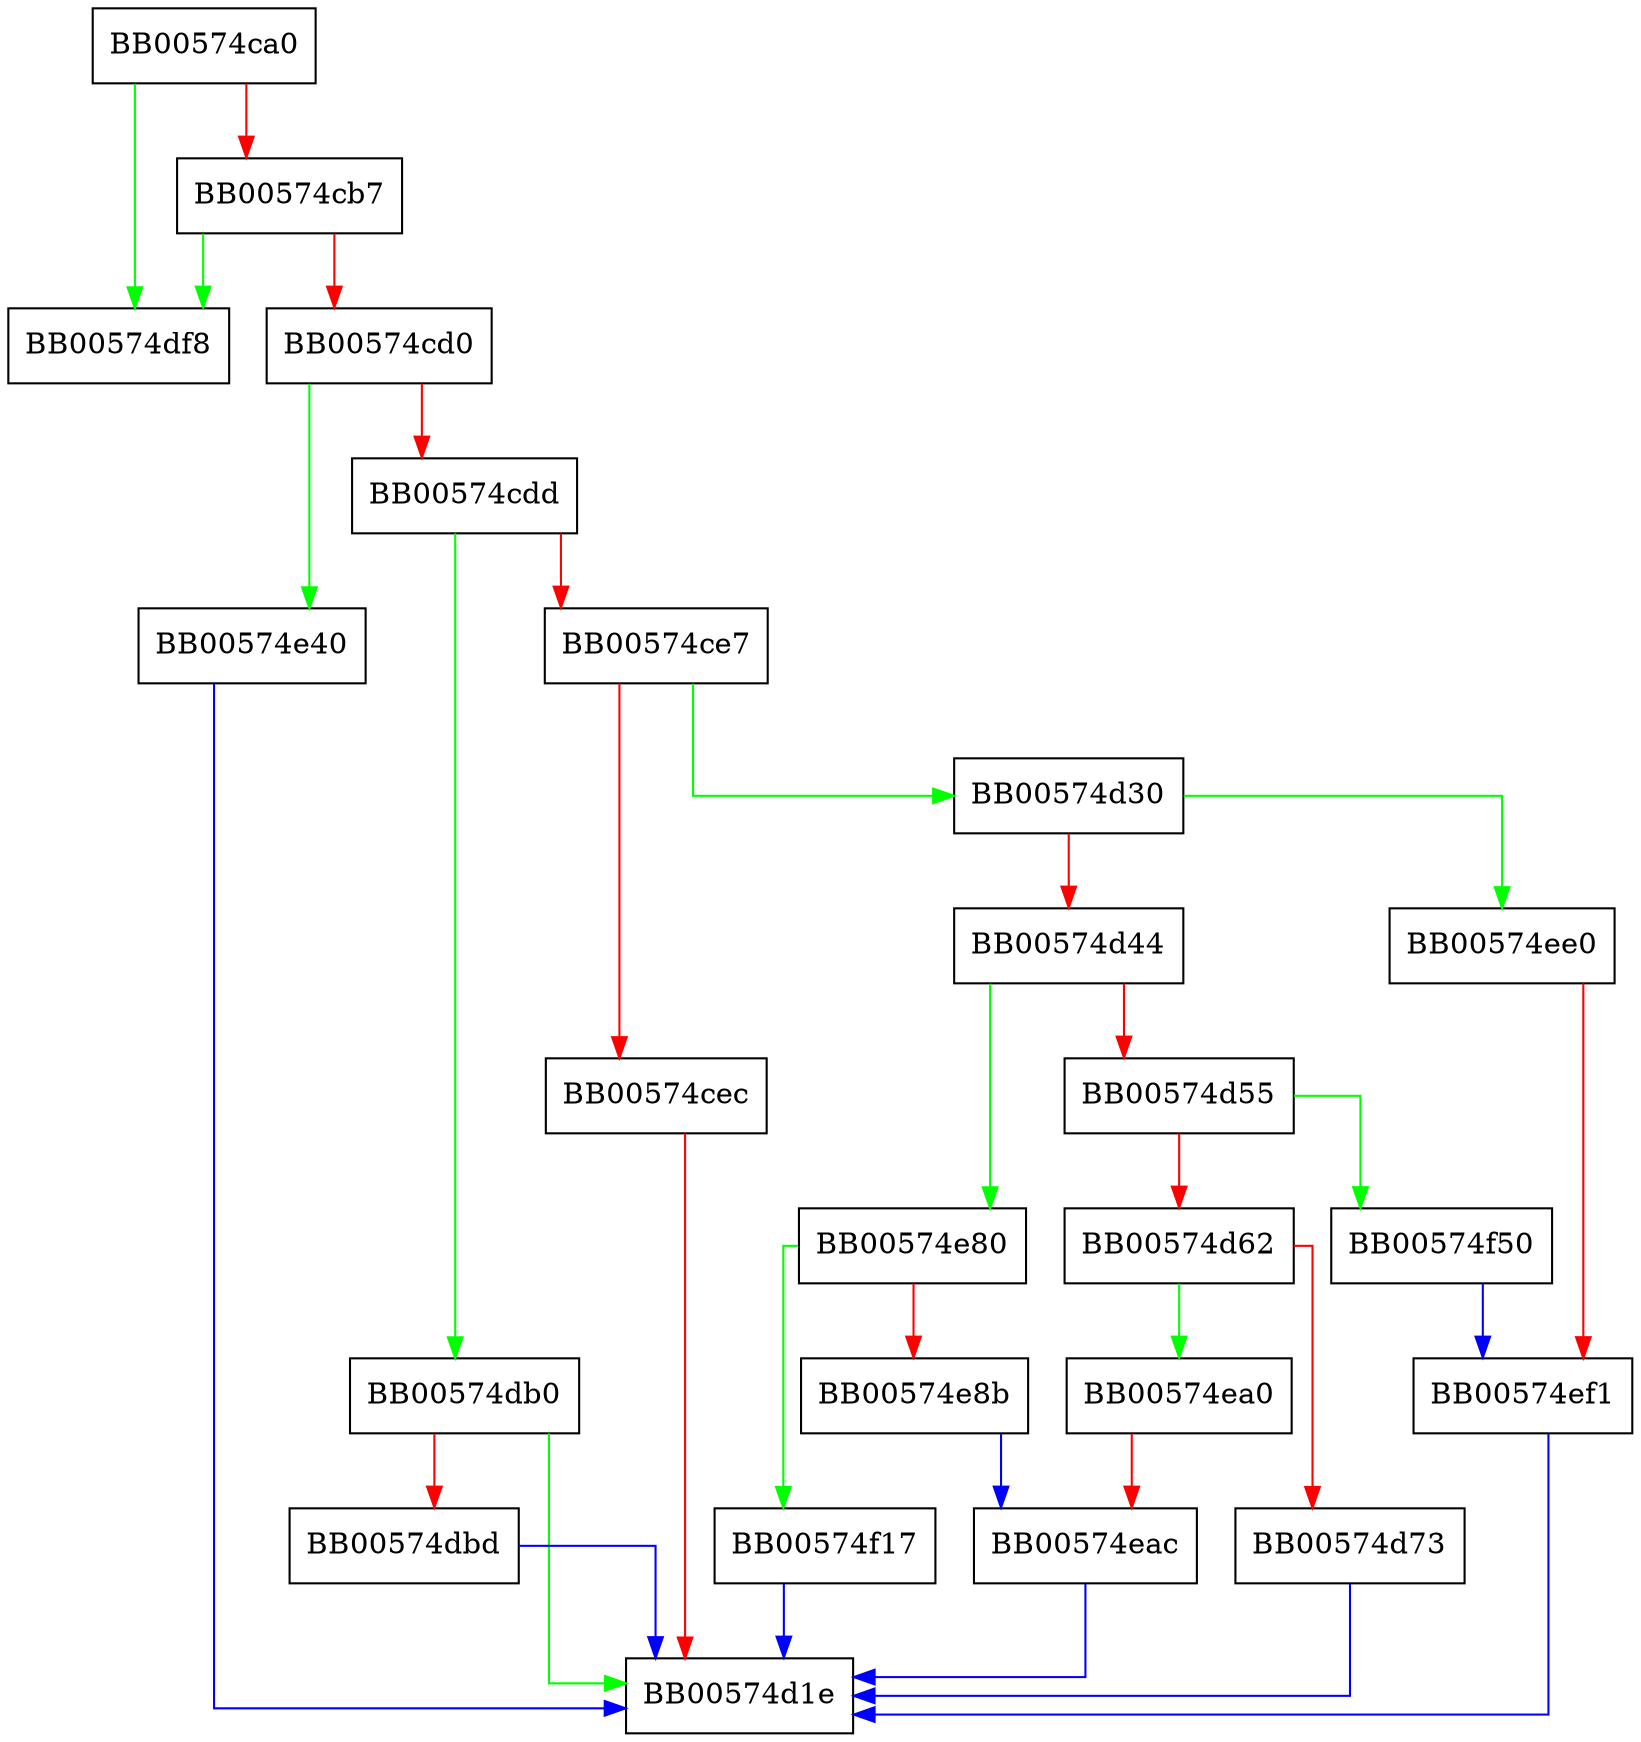 digraph OSSL_CRMF_MSGS_verify_popo {
  node [shape="box"];
  graph [splines=ortho];
  BB00574ca0 -> BB00574df8 [color="green"];
  BB00574ca0 -> BB00574cb7 [color="red"];
  BB00574cb7 -> BB00574df8 [color="green"];
  BB00574cb7 -> BB00574cd0 [color="red"];
  BB00574cd0 -> BB00574e40 [color="green"];
  BB00574cd0 -> BB00574cdd [color="red"];
  BB00574cdd -> BB00574db0 [color="green"];
  BB00574cdd -> BB00574ce7 [color="red"];
  BB00574ce7 -> BB00574d30 [color="green"];
  BB00574ce7 -> BB00574cec [color="red"];
  BB00574cec -> BB00574d1e [color="red"];
  BB00574d30 -> BB00574ee0 [color="green"];
  BB00574d30 -> BB00574d44 [color="red"];
  BB00574d44 -> BB00574e80 [color="green"];
  BB00574d44 -> BB00574d55 [color="red"];
  BB00574d55 -> BB00574f50 [color="green"];
  BB00574d55 -> BB00574d62 [color="red"];
  BB00574d62 -> BB00574ea0 [color="green"];
  BB00574d62 -> BB00574d73 [color="red"];
  BB00574d73 -> BB00574d1e [color="blue"];
  BB00574db0 -> BB00574d1e [color="green"];
  BB00574db0 -> BB00574dbd [color="red"];
  BB00574dbd -> BB00574d1e [color="blue"];
  BB00574e40 -> BB00574d1e [color="blue"];
  BB00574e80 -> BB00574f17 [color="green"];
  BB00574e80 -> BB00574e8b [color="red"];
  BB00574e8b -> BB00574eac [color="blue"];
  BB00574ea0 -> BB00574eac [color="red"];
  BB00574eac -> BB00574d1e [color="blue"];
  BB00574ee0 -> BB00574ef1 [color="red"];
  BB00574ef1 -> BB00574d1e [color="blue"];
  BB00574f17 -> BB00574d1e [color="blue"];
  BB00574f50 -> BB00574ef1 [color="blue"];
}